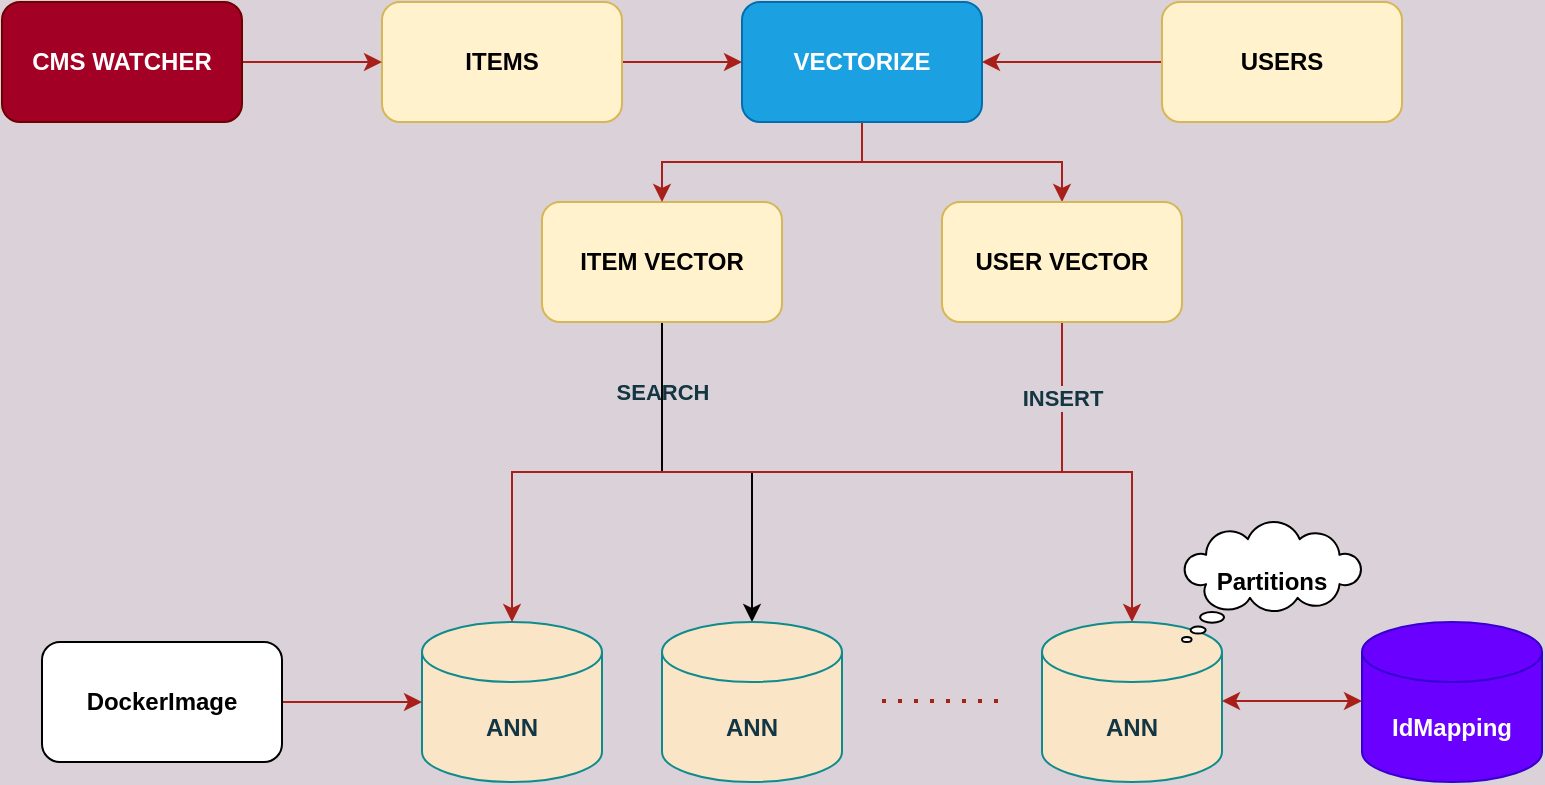 <mxfile version="14.6.3" type="github">
  <diagram id="vwz8JG92UXLJeqnaV0qy" name="Page-1">
    <mxGraphModel dx="1743" dy="1760" grid="1" gridSize="10" guides="1" tooltips="1" connect="1" arrows="1" fold="1" page="1" pageScale="1" pageWidth="827" pageHeight="1169" background="#DAD2D8" math="0" shadow="0">
      <root>
        <mxCell id="0" />
        <mxCell id="1" parent="0" />
        <mxCell id="TyJjHBmUvvI-8VY0WbL2-83" style="edgeStyle=orthogonalEdgeStyle;rounded=0;orthogonalLoop=1;jettySize=auto;html=1;exitX=0.5;exitY=1;exitDx=0;exitDy=0;entryX=0.5;entryY=0;entryDx=0;entryDy=0;entryPerimeter=0;labelBackgroundColor=#DAD2D8;strokeColor=#A8201A;fontColor=#143642;" parent="1" source="TyJjHBmUvvI-8VY0WbL2-40" target="TyJjHBmUvvI-8VY0WbL2-48" edge="1">
          <mxGeometry relative="1" as="geometry" />
        </mxCell>
        <mxCell id="TyJjHBmUvvI-8VY0WbL2-85" value="&lt;b&gt;SEARCH&lt;/b&gt;" style="edgeLabel;html=1;align=center;verticalAlign=middle;resizable=0;points=[];labelBackgroundColor=#DAD2D8;fontColor=#143642;" parent="TyJjHBmUvvI-8VY0WbL2-83" vertex="1" connectable="0">
          <mxGeometry x="-0.817" relative="1" as="geometry">
            <mxPoint as="offset" />
          </mxGeometry>
        </mxCell>
        <mxCell id="00lRiBfcT7TaibM3Dfux-8" style="edgeStyle=orthogonalEdgeStyle;rounded=0;orthogonalLoop=1;jettySize=auto;html=1;exitX=0.5;exitY=1;exitDx=0;exitDy=0;" edge="1" parent="1" source="TyJjHBmUvvI-8VY0WbL2-40" target="TyJjHBmUvvI-8VY0WbL2-47">
          <mxGeometry relative="1" as="geometry" />
        </mxCell>
        <mxCell id="TyJjHBmUvvI-8VY0WbL2-40" value="&lt;b&gt;ITEM VECTOR&lt;/b&gt;" style="rounded=1;whiteSpace=wrap;html=1;fillColor=#fff2cc;strokeColor=#d6b656;" parent="1" vertex="1">
          <mxGeometry x="160" y="60" width="120" height="60" as="geometry" />
        </mxCell>
        <mxCell id="TyJjHBmUvvI-8VY0WbL2-43" value="&lt;b&gt;ANN&lt;/b&gt;" style="shape=cylinder3;whiteSpace=wrap;html=1;boundedLbl=1;backgroundOutline=1;size=15;fillColor=#FAE5C7;strokeColor=#0F8B8D;fontColor=#143642;" parent="1" vertex="1">
          <mxGeometry x="100" y="270" width="90" height="80" as="geometry" />
        </mxCell>
        <mxCell id="TyJjHBmUvvI-8VY0WbL2-47" value="&lt;b&gt;ANN&lt;/b&gt;" style="shape=cylinder3;whiteSpace=wrap;html=1;boundedLbl=1;backgroundOutline=1;size=15;fillColor=#FAE5C7;strokeColor=#0F8B8D;fontColor=#143642;" parent="1" vertex="1">
          <mxGeometry x="220" y="270" width="90" height="80" as="geometry" />
        </mxCell>
        <mxCell id="TyJjHBmUvvI-8VY0WbL2-48" value="&lt;b&gt;ANN&lt;/b&gt;" style="shape=cylinder3;whiteSpace=wrap;html=1;boundedLbl=1;backgroundOutline=1;size=15;fillColor=#FAE5C7;strokeColor=#0F8B8D;fontColor=#143642;" parent="1" vertex="1">
          <mxGeometry x="410" y="270" width="90" height="80" as="geometry" />
        </mxCell>
        <mxCell id="TyJjHBmUvvI-8VY0WbL2-54" value="" style="endArrow=none;dashed=1;html=1;dashPattern=1 3;strokeWidth=2;labelBackgroundColor=#DAD2D8;strokeColor=#A8201A;fontColor=#143642;" parent="1" edge="1">
          <mxGeometry width="50" height="50" relative="1" as="geometry">
            <mxPoint x="330" y="309.5" as="sourcePoint" />
            <mxPoint x="390" y="309.5" as="targetPoint" />
          </mxGeometry>
        </mxCell>
        <mxCell id="TyJjHBmUvvI-8VY0WbL2-59" value="&lt;b&gt;IdMapping&lt;/b&gt;" style="shape=cylinder3;whiteSpace=wrap;html=1;boundedLbl=1;backgroundOutline=1;size=15;fillColor=#6a00ff;strokeColor=#3700CC;fontColor=#ffffff;" parent="1" vertex="1">
          <mxGeometry x="570" y="270" width="90" height="80" as="geometry" />
        </mxCell>
        <mxCell id="TyJjHBmUvvI-8VY0WbL2-71" value="&lt;b&gt;Partitions&lt;/b&gt;" style="whiteSpace=wrap;html=1;shape=mxgraph.basic.cloud_callout;" parent="1" vertex="1">
          <mxGeometry x="480" y="220" width="90" height="60" as="geometry" />
        </mxCell>
        <mxCell id="TyJjHBmUvvI-8VY0WbL2-76" value="" style="endArrow=classic;startArrow=classic;html=1;labelBackgroundColor=#DAD2D8;strokeColor=#A8201A;fontColor=#143642;" parent="1" edge="1">
          <mxGeometry width="50" height="50" relative="1" as="geometry">
            <mxPoint x="500" y="309.5" as="sourcePoint" />
            <mxPoint x="570" y="309.5" as="targetPoint" />
          </mxGeometry>
        </mxCell>
        <mxCell id="WnBdt1kbR5NDhWNwcZ2L-5" style="edgeStyle=orthogonalEdgeStyle;rounded=0;orthogonalLoop=1;jettySize=auto;html=1;exitX=1;exitY=0.5;exitDx=0;exitDy=0;entryX=0;entryY=0.5;entryDx=0;entryDy=0;entryPerimeter=0;labelBackgroundColor=#DAD2D8;strokeColor=#A8201A;fontColor=#143642;" parent="1" source="WnBdt1kbR5NDhWNwcZ2L-3" target="TyJjHBmUvvI-8VY0WbL2-43" edge="1">
          <mxGeometry relative="1" as="geometry" />
        </mxCell>
        <mxCell id="WnBdt1kbR5NDhWNwcZ2L-3" value="&lt;b&gt;DockerImage&lt;/b&gt;" style="rounded=1;whiteSpace=wrap;html=1;" parent="1" vertex="1">
          <mxGeometry x="-90" y="280" width="120" height="60" as="geometry" />
        </mxCell>
        <mxCell id="WnBdt1kbR5NDhWNwcZ2L-29" style="edgeStyle=orthogonalEdgeStyle;rounded=0;orthogonalLoop=1;jettySize=auto;html=1;exitX=0.5;exitY=1;exitDx=0;exitDy=0;labelBackgroundColor=#DAD2D8;strokeColor=#A8201A;fontColor=#143642;" parent="1" source="WnBdt1kbR5NDhWNwcZ2L-6" target="TyJjHBmUvvI-8VY0WbL2-40" edge="1">
          <mxGeometry relative="1" as="geometry" />
        </mxCell>
        <mxCell id="WnBdt1kbR5NDhWNwcZ2L-30" style="edgeStyle=orthogonalEdgeStyle;rounded=0;orthogonalLoop=1;jettySize=auto;html=1;exitX=0.5;exitY=1;exitDx=0;exitDy=0;entryX=0.5;entryY=0;entryDx=0;entryDy=0;labelBackgroundColor=#DAD2D8;strokeColor=#A8201A;fontColor=#143642;" parent="1" source="WnBdt1kbR5NDhWNwcZ2L-6" target="WnBdt1kbR5NDhWNwcZ2L-24" edge="1">
          <mxGeometry relative="1" as="geometry" />
        </mxCell>
        <mxCell id="WnBdt1kbR5NDhWNwcZ2L-6" value="&lt;span&gt;VECTORIZE&lt;/span&gt;" style="rounded=1;whiteSpace=wrap;html=1;fillColor=#1ba1e2;strokeColor=#006EAF;fontColor=#ffffff;fontStyle=1" parent="1" vertex="1">
          <mxGeometry x="260" y="-40" width="120" height="60" as="geometry" />
        </mxCell>
        <mxCell id="WnBdt1kbR5NDhWNwcZ2L-25" style="edgeStyle=orthogonalEdgeStyle;rounded=0;orthogonalLoop=1;jettySize=auto;html=1;exitX=1;exitY=0.5;exitDx=0;exitDy=0;entryX=0;entryY=0.5;entryDx=0;entryDy=0;labelBackgroundColor=#DAD2D8;strokeColor=#A8201A;fontColor=#143642;" parent="1" source="WnBdt1kbR5NDhWNwcZ2L-7" target="WnBdt1kbR5NDhWNwcZ2L-6" edge="1">
          <mxGeometry relative="1" as="geometry" />
        </mxCell>
        <mxCell id="WnBdt1kbR5NDhWNwcZ2L-7" value="&lt;b&gt;ITEMS&lt;/b&gt;" style="rounded=1;whiteSpace=wrap;html=1;fillColor=#fff2cc;strokeColor=#d6b656;" parent="1" vertex="1">
          <mxGeometry x="80" y="-40" width="120" height="60" as="geometry" />
        </mxCell>
        <mxCell id="WnBdt1kbR5NDhWNwcZ2L-9" style="edgeStyle=orthogonalEdgeStyle;rounded=0;orthogonalLoop=1;jettySize=auto;html=1;exitX=0;exitY=0.5;exitDx=0;exitDy=0;labelBackgroundColor=#DAD2D8;strokeColor=#A8201A;fontColor=#143642;" parent="1" source="WnBdt1kbR5NDhWNwcZ2L-8" target="WnBdt1kbR5NDhWNwcZ2L-6" edge="1">
          <mxGeometry relative="1" as="geometry" />
        </mxCell>
        <mxCell id="WnBdt1kbR5NDhWNwcZ2L-8" value="&lt;b&gt;USERS&lt;/b&gt;" style="rounded=1;whiteSpace=wrap;html=1;fillColor=#fff2cc;strokeColor=#d6b656;" parent="1" vertex="1">
          <mxGeometry x="470" y="-40" width="120" height="60" as="geometry" />
        </mxCell>
        <mxCell id="WnBdt1kbR5NDhWNwcZ2L-35" style="edgeStyle=orthogonalEdgeStyle;rounded=0;orthogonalLoop=1;jettySize=auto;html=1;exitX=0.5;exitY=1;exitDx=0;exitDy=0;entryX=0.5;entryY=0;entryDx=0;entryDy=0;entryPerimeter=0;labelBackgroundColor=#DAD2D8;strokeColor=#A8201A;fontColor=#143642;" parent="1" source="WnBdt1kbR5NDhWNwcZ2L-24" target="TyJjHBmUvvI-8VY0WbL2-43" edge="1">
          <mxGeometry relative="1" as="geometry">
            <mxPoint x="420" y="190" as="targetPoint" />
          </mxGeometry>
        </mxCell>
        <mxCell id="WnBdt1kbR5NDhWNwcZ2L-44" value="INSERT" style="edgeLabel;html=1;align=center;verticalAlign=middle;resizable=0;points=[];labelBorderColor=none;noLabel=1;labelBackgroundColor=#DAD2D8;fontColor=#143642;" parent="WnBdt1kbR5NDhWNwcZ2L-35" vertex="1" connectable="0">
          <mxGeometry x="-0.849" y="1" relative="1" as="geometry">
            <mxPoint as="offset" />
          </mxGeometry>
        </mxCell>
        <mxCell id="WnBdt1kbR5NDhWNwcZ2L-45" value="&lt;b&gt;INSERT&lt;/b&gt;" style="edgeLabel;html=1;align=center;verticalAlign=middle;resizable=0;points=[];labelBackgroundColor=#DAD2D8;fontColor=#143642;" parent="WnBdt1kbR5NDhWNwcZ2L-35" vertex="1" connectable="0">
          <mxGeometry x="-0.821" relative="1" as="geometry">
            <mxPoint as="offset" />
          </mxGeometry>
        </mxCell>
        <mxCell id="WnBdt1kbR5NDhWNwcZ2L-24" value="&lt;span&gt;&lt;b&gt;USER VECTOR&lt;/b&gt;&lt;/span&gt;" style="rounded=1;whiteSpace=wrap;html=1;fillColor=#fff2cc;strokeColor=#d6b656;" parent="1" vertex="1">
          <mxGeometry x="360" y="60" width="120" height="60" as="geometry" />
        </mxCell>
        <mxCell id="WnBdt1kbR5NDhWNwcZ2L-27" style="edgeStyle=orthogonalEdgeStyle;rounded=0;orthogonalLoop=1;jettySize=auto;html=1;exitX=1;exitY=0.5;exitDx=0;exitDy=0;labelBackgroundColor=#DAD2D8;strokeColor=#A8201A;fontColor=#143642;" parent="1" source="WnBdt1kbR5NDhWNwcZ2L-26" target="WnBdt1kbR5NDhWNwcZ2L-7" edge="1">
          <mxGeometry relative="1" as="geometry" />
        </mxCell>
        <mxCell id="WnBdt1kbR5NDhWNwcZ2L-26" value="&lt;b&gt;CMS WATCHER&lt;/b&gt;" style="rounded=1;whiteSpace=wrap;html=1;fillColor=#a20025;strokeColor=#6F0000;fontColor=#ffffff;" parent="1" vertex="1">
          <mxGeometry x="-110" y="-40" width="120" height="60" as="geometry" />
        </mxCell>
      </root>
    </mxGraphModel>
  </diagram>
</mxfile>
